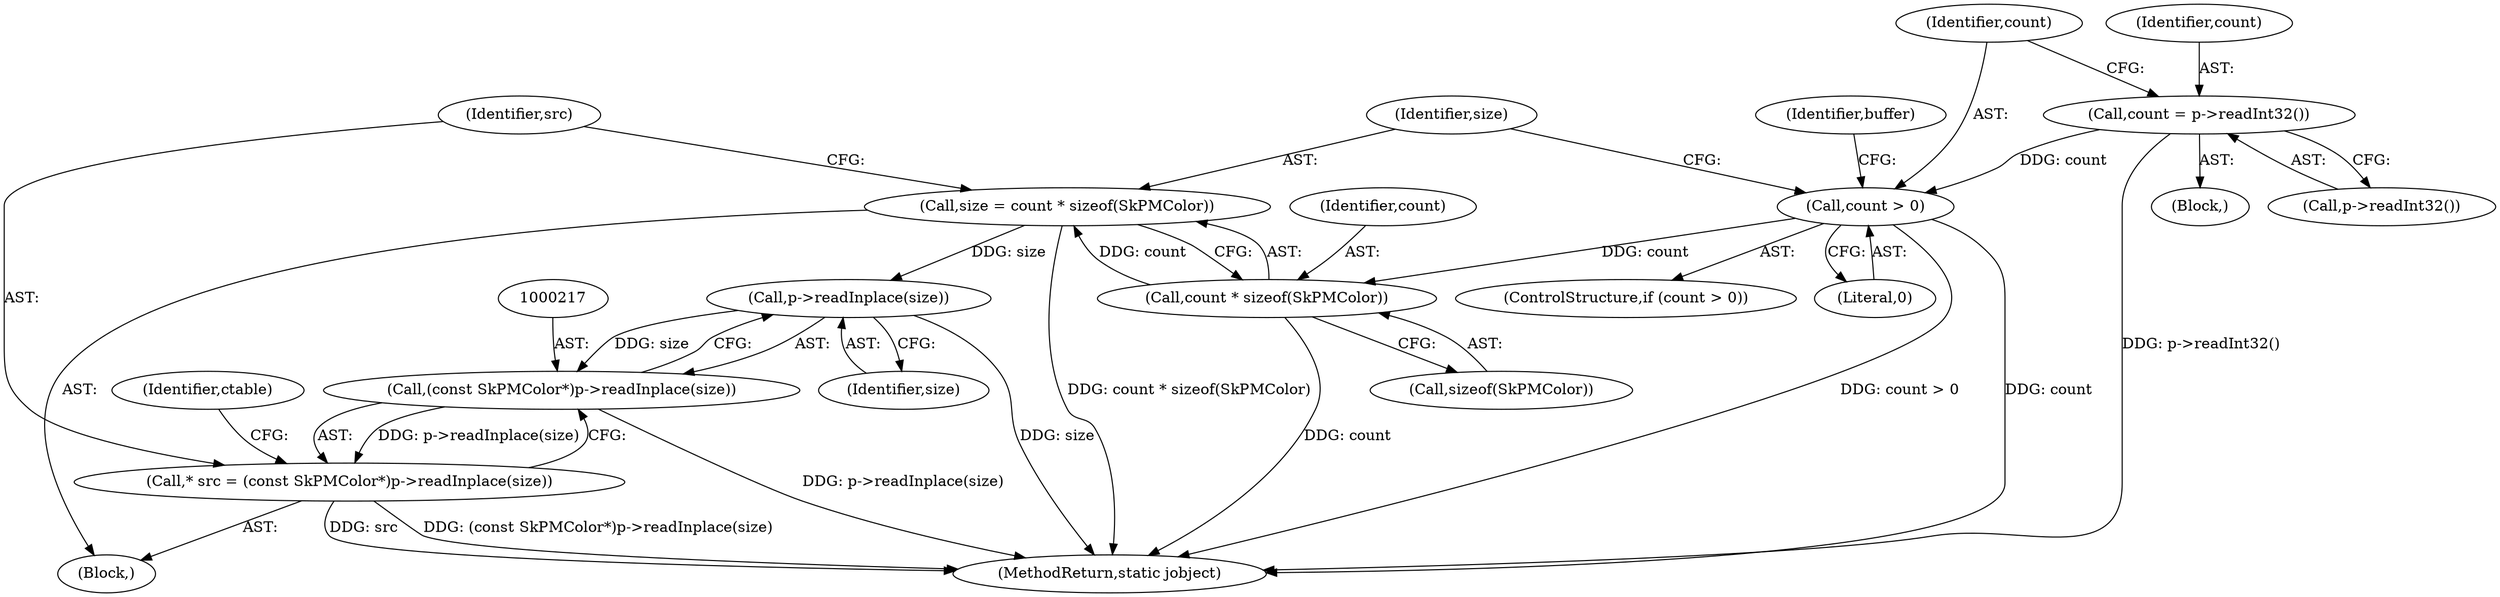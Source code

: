 digraph "0_Android_d44e5bde18a41beda39d49189bef7f2ba7c8f3cb@API" {
"1000207" [label="(Call,size = count * sizeof(SkPMColor))"];
"1000209" [label="(Call,count * sizeof(SkPMColor))"];
"1000202" [label="(Call,count > 0)"];
"1000198" [label="(Call,count = p->readInt32())"];
"1000218" [label="(Call,p->readInplace(size))"];
"1000216" [label="(Call,(const SkPMColor*)p->readInplace(size))"];
"1000214" [label="(Call,* src = (const SkPMColor*)p->readInplace(size))"];
"1000199" [label="(Identifier,count)"];
"1000202" [label="(Call,count > 0)"];
"1000208" [label="(Identifier,size)"];
"1000283" [label="(MethodReturn,static jobject)"];
"1000210" [label="(Identifier,count)"];
"1000207" [label="(Call,size = count * sizeof(SkPMColor))"];
"1000214" [label="(Call,* src = (const SkPMColor*)p->readInplace(size))"];
"1000218" [label="(Call,p->readInplace(size))"];
"1000215" [label="(Identifier,src)"];
"1000216" [label="(Call,(const SkPMColor*)p->readInplace(size))"];
"1000219" [label="(Identifier,size)"];
"1000196" [label="(Block,)"];
"1000203" [label="(Identifier,count)"];
"1000211" [label="(Call,sizeof(SkPMColor))"];
"1000204" [label="(Literal,0)"];
"1000221" [label="(Identifier,ctable)"];
"1000201" [label="(ControlStructure,if (count > 0))"];
"1000205" [label="(Block,)"];
"1000200" [label="(Call,p->readInt32())"];
"1000209" [label="(Call,count * sizeof(SkPMColor))"];
"1000198" [label="(Call,count = p->readInt32())"];
"1000226" [label="(Identifier,buffer)"];
"1000207" -> "1000205"  [label="AST: "];
"1000207" -> "1000209"  [label="CFG: "];
"1000208" -> "1000207"  [label="AST: "];
"1000209" -> "1000207"  [label="AST: "];
"1000215" -> "1000207"  [label="CFG: "];
"1000207" -> "1000283"  [label="DDG: count * sizeof(SkPMColor)"];
"1000209" -> "1000207"  [label="DDG: count"];
"1000207" -> "1000218"  [label="DDG: size"];
"1000209" -> "1000211"  [label="CFG: "];
"1000210" -> "1000209"  [label="AST: "];
"1000211" -> "1000209"  [label="AST: "];
"1000209" -> "1000283"  [label="DDG: count"];
"1000202" -> "1000209"  [label="DDG: count"];
"1000202" -> "1000201"  [label="AST: "];
"1000202" -> "1000204"  [label="CFG: "];
"1000203" -> "1000202"  [label="AST: "];
"1000204" -> "1000202"  [label="AST: "];
"1000208" -> "1000202"  [label="CFG: "];
"1000226" -> "1000202"  [label="CFG: "];
"1000202" -> "1000283"  [label="DDG: count"];
"1000202" -> "1000283"  [label="DDG: count > 0"];
"1000198" -> "1000202"  [label="DDG: count"];
"1000198" -> "1000196"  [label="AST: "];
"1000198" -> "1000200"  [label="CFG: "];
"1000199" -> "1000198"  [label="AST: "];
"1000200" -> "1000198"  [label="AST: "];
"1000203" -> "1000198"  [label="CFG: "];
"1000198" -> "1000283"  [label="DDG: p->readInt32()"];
"1000218" -> "1000216"  [label="AST: "];
"1000218" -> "1000219"  [label="CFG: "];
"1000219" -> "1000218"  [label="AST: "];
"1000216" -> "1000218"  [label="CFG: "];
"1000218" -> "1000283"  [label="DDG: size"];
"1000218" -> "1000216"  [label="DDG: size"];
"1000216" -> "1000214"  [label="AST: "];
"1000217" -> "1000216"  [label="AST: "];
"1000214" -> "1000216"  [label="CFG: "];
"1000216" -> "1000283"  [label="DDG: p->readInplace(size)"];
"1000216" -> "1000214"  [label="DDG: p->readInplace(size)"];
"1000214" -> "1000205"  [label="AST: "];
"1000215" -> "1000214"  [label="AST: "];
"1000221" -> "1000214"  [label="CFG: "];
"1000214" -> "1000283"  [label="DDG: (const SkPMColor*)p->readInplace(size)"];
"1000214" -> "1000283"  [label="DDG: src"];
}
